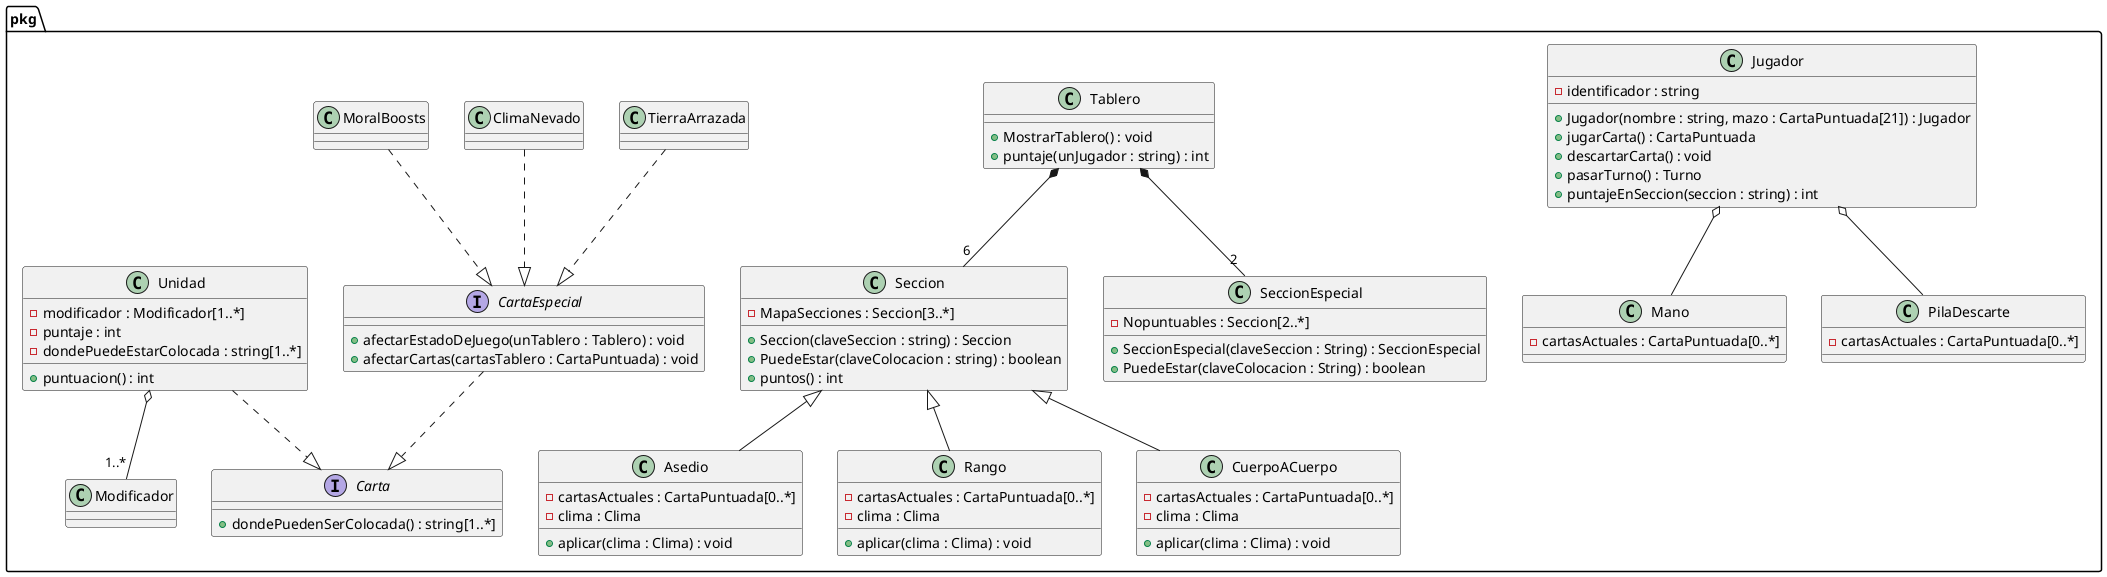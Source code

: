 @startuml
package pkg {

  class Jugador {
    - identificador : string
    + Jugador(nombre : string, mazo : CartaPuntuada[21]) : Jugador
    + jugarCarta() : CartaPuntuada
    + descartarCarta() : void
    + pasarTurno() : Turno
    + puntajeEnSeccion(seccion : string) : int
  }

  class Mano {
    - cartasActuales : CartaPuntuada[0..*]
  }

  class PilaDescarte {
    - cartasActuales : CartaPuntuada[0..*]
  }

  class Tablero {
    + MostrarTablero() : void
    + puntaje(unJugador : string) : int
  }

  class Seccion {
    - MapaSecciones : Seccion[3..*]
    + Seccion(claveSeccion : string) : Seccion
    + PuedeEstar(claveColocacion : string) : boolean
    + puntos() : int
  }

  class SeccionEspecial {
    - Nopuntuables : Seccion[2..*]
    + SeccionEspecial(claveSeccion : String) : SeccionEspecial
    + PuedeEstar(claveColocacion : String) : boolean
  }

  class Rango {
    - cartasActuales : CartaPuntuada[0..*]
    - clima : Clima
    + aplicar(clima : Clima) : void
  }

  class CuerpoACuerpo {
    - cartasActuales : CartaPuntuada[0..*]
    - clima : Clima
    + aplicar(clima : Clima) : void
  }

  class Asedio {
    - cartasActuales : CartaPuntuada[0..*]
    - clima : Clima
    + aplicar(clima : Clima) : void
  }

  interface Carta {
    + dondePuedenSerColocada() : string[1..*]
  }

  interface CartaEspecial {
    + afectarEstadoDeJuego(unTablero : Tablero) : void
    + afectarCartas(cartasTablero : CartaPuntuada) : void
  }

  class TierraArrazada
  class ClimaNevado
  class MoralBoosts

  class Unidad {
    - modificador : Modificador[1..*]
    - puntaje : int
    - dondePuedeEstarColocada : string[1..*]
    + puntuacion() : int
  }

  class Modificador

  ' Associations and multiplicities
  Jugador o-- Mano
  Jugador o-- PilaDescarte
  Tablero *-- "6" Seccion
  Tablero *-- "2" SeccionEspecial


  Unidad o-- "1..*" Modificador     

  Seccion <|-- Rango
  Seccion <|-- CuerpoACuerpo
  Seccion <|-- Asedio

  CartaEspecial ..|> Carta
  Unidad ..|> Carta

  TierraArrazada ..|> CartaEspecial
  ClimaNevado    ..|> CartaEspecial
  MoralBoosts    ..|> CartaEspecial



}
@enduml
